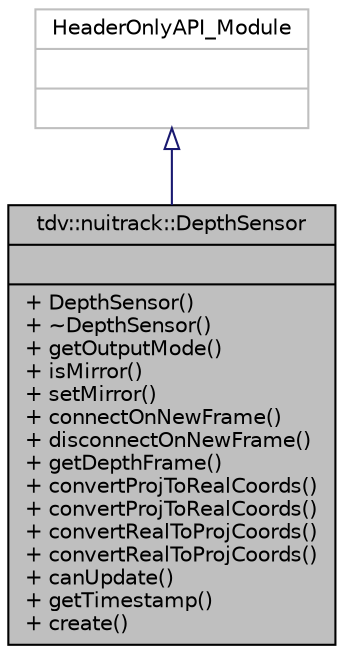 digraph "tdv::nuitrack::DepthSensor"
{
  edge [fontname="Helvetica",fontsize="10",labelfontname="Helvetica",labelfontsize="10"];
  node [fontname="Helvetica",fontsize="10",shape=record];
  Node1 [label="{tdv::nuitrack::DepthSensor\n||+ DepthSensor()\l+ ~DepthSensor()\l+ getOutputMode()\l+ isMirror()\l+ setMirror()\l+ connectOnNewFrame()\l+ disconnectOnNewFrame()\l+ getDepthFrame()\l+ convertProjToRealCoords()\l+ convertProjToRealCoords()\l+ convertRealToProjCoords()\l+ convertRealToProjCoords()\l+ canUpdate()\l+ getTimestamp()\l+ create()\l}",height=0.2,width=0.4,color="black", fillcolor="grey75", style="filled" fontcolor="black"];
  Node2 -> Node1 [dir="back",color="midnightblue",fontsize="10",style="solid",arrowtail="onormal",fontname="Helvetica"];
  Node2 [label="{HeaderOnlyAPI_Module\n||}",height=0.2,width=0.4,color="grey75", fillcolor="white", style="filled"];
}
